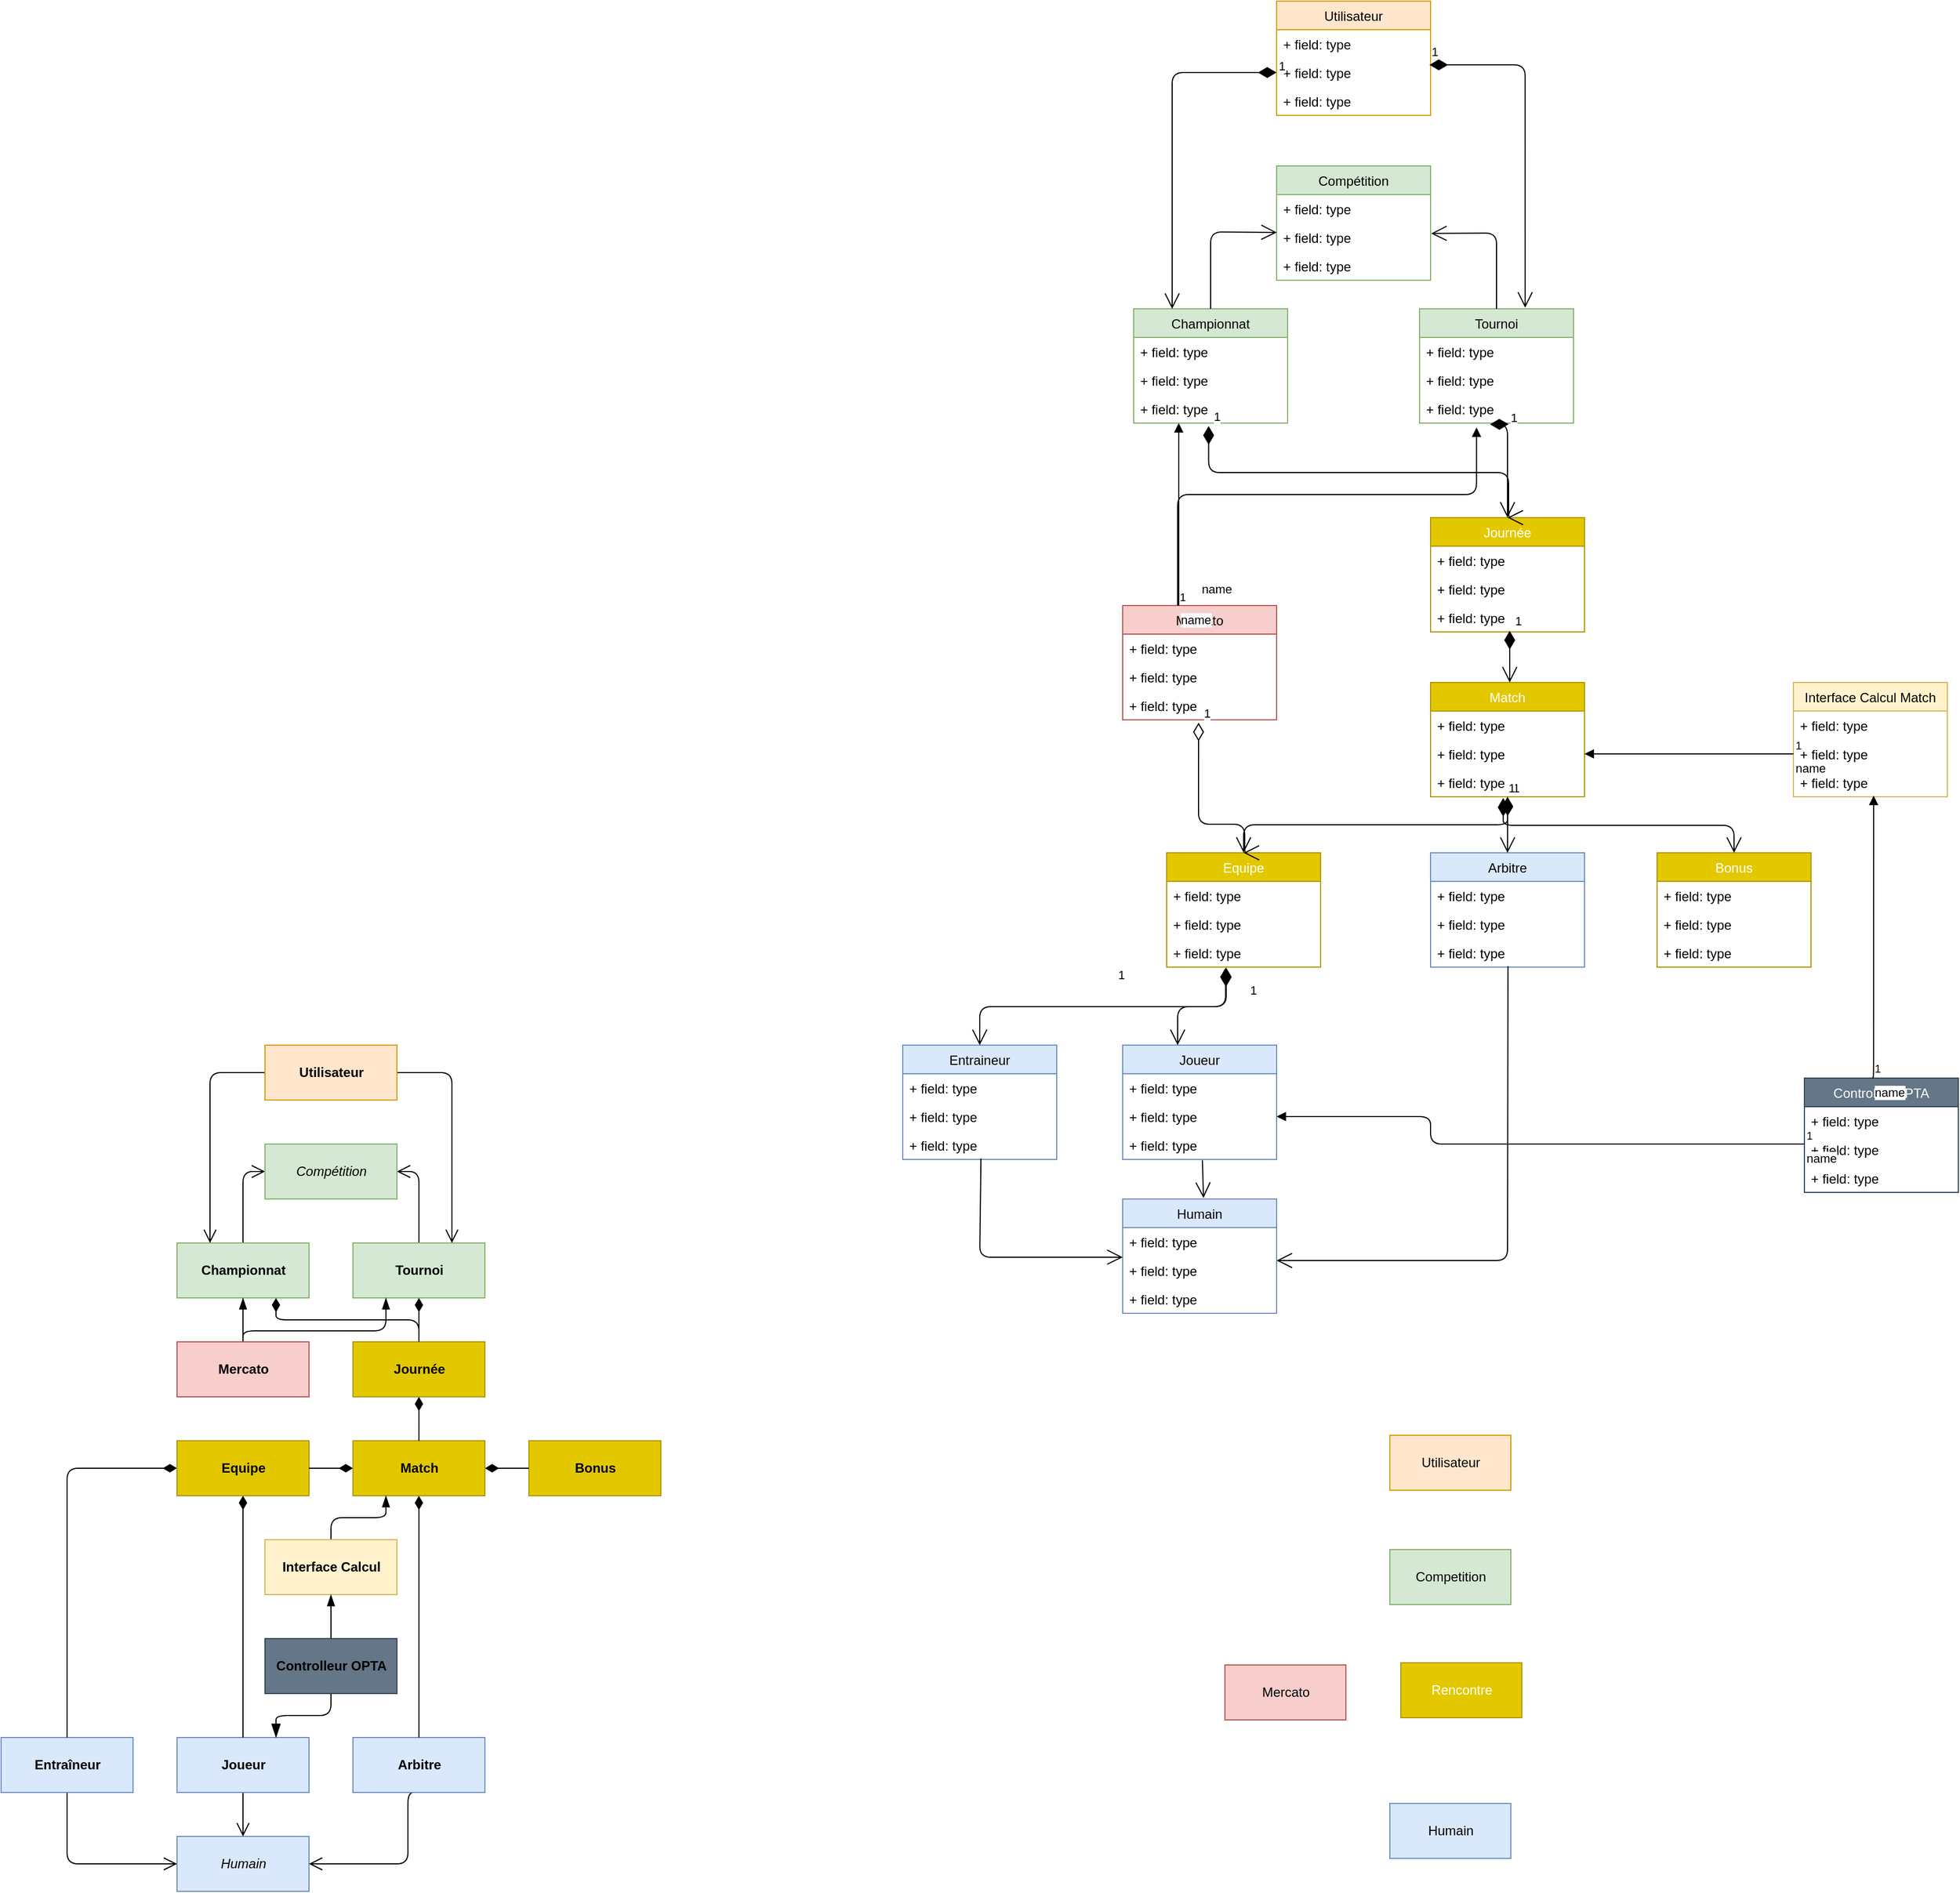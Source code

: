 <mxfile version="12.3.3" type="device" pages="1"><diagram id="WYY4eWGCWdEuPE01-Bez" name="Page-1"><mxGraphModel dx="2858" dy="2242" grid="1" gridSize="10" guides="1" tooltips="1" connect="1" arrows="1" fold="1" page="1" pageScale="1" pageWidth="827" pageHeight="1169" math="0" shadow="0"><root><mxCell id="0"/><mxCell id="1" parent="0"/><mxCell id="SRDe-6XBgS9lUJ6ucnm4-13" value="Joueur" style="swimlane;fontStyle=0;childLayout=stackLayout;horizontal=1;startSize=26;horizontalStack=0;resizeParent=1;resizeParentMax=0;resizeLast=0;collapsible=1;marginBottom=0;fillColor=#dae8fc;strokeColor=#6c8ebf;" parent="1" vertex="1"><mxGeometry x="320" y="220" width="140" height="104" as="geometry"/></mxCell><mxCell id="SRDe-6XBgS9lUJ6ucnm4-14" value="+ field: type" style="text;strokeColor=none;fillColor=none;align=left;verticalAlign=top;spacingLeft=4;spacingRight=4;overflow=hidden;rotatable=0;points=[[0,0.5],[1,0.5]];portConstraint=eastwest;" parent="SRDe-6XBgS9lUJ6ucnm4-13" vertex="1"><mxGeometry y="26" width="140" height="26" as="geometry"/></mxCell><mxCell id="SRDe-6XBgS9lUJ6ucnm4-15" value="+ field: type" style="text;strokeColor=none;fillColor=none;align=left;verticalAlign=top;spacingLeft=4;spacingRight=4;overflow=hidden;rotatable=0;points=[[0,0.5],[1,0.5]];portConstraint=eastwest;" parent="SRDe-6XBgS9lUJ6ucnm4-13" vertex="1"><mxGeometry y="52" width="140" height="26" as="geometry"/></mxCell><mxCell id="SRDe-6XBgS9lUJ6ucnm4-16" value="+ field: type" style="text;strokeColor=none;fillColor=none;align=left;verticalAlign=top;spacingLeft=4;spacingRight=4;overflow=hidden;rotatable=0;points=[[0,0.5],[1,0.5]];portConstraint=eastwest;" parent="SRDe-6XBgS9lUJ6ucnm4-13" vertex="1"><mxGeometry y="78" width="140" height="26" as="geometry"/></mxCell><mxCell id="SRDe-6XBgS9lUJ6ucnm4-17" value="Humain" style="swimlane;fontStyle=0;childLayout=stackLayout;horizontal=1;startSize=26;horizontalStack=0;resizeParent=1;resizeParentMax=0;resizeLast=0;collapsible=1;marginBottom=0;fillColor=#dae8fc;strokeColor=#6c8ebf;" parent="1" vertex="1"><mxGeometry x="320" y="360" width="140" height="104" as="geometry"/></mxCell><mxCell id="SRDe-6XBgS9lUJ6ucnm4-18" value="+ field: type" style="text;strokeColor=none;fillColor=none;align=left;verticalAlign=top;spacingLeft=4;spacingRight=4;overflow=hidden;rotatable=0;points=[[0,0.5],[1,0.5]];portConstraint=eastwest;" parent="SRDe-6XBgS9lUJ6ucnm4-17" vertex="1"><mxGeometry y="26" width="140" height="26" as="geometry"/></mxCell><mxCell id="SRDe-6XBgS9lUJ6ucnm4-19" value="+ field: type" style="text;strokeColor=none;fillColor=none;align=left;verticalAlign=top;spacingLeft=4;spacingRight=4;overflow=hidden;rotatable=0;points=[[0,0.5],[1,0.5]];portConstraint=eastwest;" parent="SRDe-6XBgS9lUJ6ucnm4-17" vertex="1"><mxGeometry y="52" width="140" height="26" as="geometry"/></mxCell><mxCell id="SRDe-6XBgS9lUJ6ucnm4-20" value="+ field: type" style="text;strokeColor=none;fillColor=none;align=left;verticalAlign=top;spacingLeft=4;spacingRight=4;overflow=hidden;rotatable=0;points=[[0,0.5],[1,0.5]];portConstraint=eastwest;" parent="SRDe-6XBgS9lUJ6ucnm4-17" vertex="1"><mxGeometry y="78" width="140" height="26" as="geometry"/></mxCell><mxCell id="SRDe-6XBgS9lUJ6ucnm4-25" value="Equipe" style="swimlane;fontStyle=0;childLayout=stackLayout;horizontal=1;startSize=26;fillColor=#e3c800;horizontalStack=0;resizeParent=1;resizeParentMax=0;resizeLast=0;collapsible=1;marginBottom=0;strokeColor=#B09500;fontColor=#ffffff;" parent="1" vertex="1"><mxGeometry x="360" y="45" width="140" height="104" as="geometry"/></mxCell><mxCell id="SRDe-6XBgS9lUJ6ucnm4-26" value="+ field: type" style="text;strokeColor=none;fillColor=none;align=left;verticalAlign=top;spacingLeft=4;spacingRight=4;overflow=hidden;rotatable=0;points=[[0,0.5],[1,0.5]];portConstraint=eastwest;" parent="SRDe-6XBgS9lUJ6ucnm4-25" vertex="1"><mxGeometry y="26" width="140" height="26" as="geometry"/></mxCell><mxCell id="SRDe-6XBgS9lUJ6ucnm4-27" value="+ field: type" style="text;strokeColor=none;fillColor=none;align=left;verticalAlign=top;spacingLeft=4;spacingRight=4;overflow=hidden;rotatable=0;points=[[0,0.5],[1,0.5]];portConstraint=eastwest;" parent="SRDe-6XBgS9lUJ6ucnm4-25" vertex="1"><mxGeometry y="52" width="140" height="26" as="geometry"/></mxCell><mxCell id="SRDe-6XBgS9lUJ6ucnm4-28" value="+ field: type" style="text;strokeColor=none;fillColor=none;align=left;verticalAlign=top;spacingLeft=4;spacingRight=4;overflow=hidden;rotatable=0;points=[[0,0.5],[1,0.5]];portConstraint=eastwest;" parent="SRDe-6XBgS9lUJ6ucnm4-25" vertex="1"><mxGeometry y="78" width="140" height="26" as="geometry"/></mxCell><mxCell id="SRDe-6XBgS9lUJ6ucnm4-30" value="Match" style="swimlane;fontStyle=0;childLayout=stackLayout;horizontal=1;startSize=26;fillColor=#e3c800;horizontalStack=0;resizeParent=1;resizeParentMax=0;resizeLast=0;collapsible=1;marginBottom=0;strokeColor=#B09500;fontColor=#ffffff;" parent="1" vertex="1"><mxGeometry x="600" y="-110" width="140" height="104" as="geometry"/></mxCell><mxCell id="SRDe-6XBgS9lUJ6ucnm4-31" value="+ field: type" style="text;strokeColor=none;fillColor=none;align=left;verticalAlign=top;spacingLeft=4;spacingRight=4;overflow=hidden;rotatable=0;points=[[0,0.5],[1,0.5]];portConstraint=eastwest;" parent="SRDe-6XBgS9lUJ6ucnm4-30" vertex="1"><mxGeometry y="26" width="140" height="26" as="geometry"/></mxCell><mxCell id="SRDe-6XBgS9lUJ6ucnm4-32" value="+ field: type" style="text;strokeColor=none;fillColor=none;align=left;verticalAlign=top;spacingLeft=4;spacingRight=4;overflow=hidden;rotatable=0;points=[[0,0.5],[1,0.5]];portConstraint=eastwest;" parent="SRDe-6XBgS9lUJ6ucnm4-30" vertex="1"><mxGeometry y="52" width="140" height="26" as="geometry"/></mxCell><mxCell id="SRDe-6XBgS9lUJ6ucnm4-33" value="+ field: type" style="text;strokeColor=none;fillColor=none;align=left;verticalAlign=top;spacingLeft=4;spacingRight=4;overflow=hidden;rotatable=0;points=[[0,0.5],[1,0.5]];portConstraint=eastwest;" parent="SRDe-6XBgS9lUJ6ucnm4-30" vertex="1"><mxGeometry y="78" width="140" height="26" as="geometry"/></mxCell><mxCell id="SRDe-6XBgS9lUJ6ucnm4-34" value="Arbitre" style="swimlane;fontStyle=0;childLayout=stackLayout;horizontal=1;startSize=26;fillColor=#dae8fc;horizontalStack=0;resizeParent=1;resizeParentMax=0;resizeLast=0;collapsible=1;marginBottom=0;strokeColor=#6c8ebf;" parent="1" vertex="1"><mxGeometry x="600" y="45" width="140" height="104" as="geometry"/></mxCell><mxCell id="SRDe-6XBgS9lUJ6ucnm4-35" value="+ field: type" style="text;strokeColor=none;fillColor=none;align=left;verticalAlign=top;spacingLeft=4;spacingRight=4;overflow=hidden;rotatable=0;points=[[0,0.5],[1,0.5]];portConstraint=eastwest;" parent="SRDe-6XBgS9lUJ6ucnm4-34" vertex="1"><mxGeometry y="26" width="140" height="26" as="geometry"/></mxCell><mxCell id="SRDe-6XBgS9lUJ6ucnm4-36" value="+ field: type" style="text;strokeColor=none;fillColor=none;align=left;verticalAlign=top;spacingLeft=4;spacingRight=4;overflow=hidden;rotatable=0;points=[[0,0.5],[1,0.5]];portConstraint=eastwest;" parent="SRDe-6XBgS9lUJ6ucnm4-34" vertex="1"><mxGeometry y="52" width="140" height="26" as="geometry"/></mxCell><mxCell id="SRDe-6XBgS9lUJ6ucnm4-37" value="+ field: type" style="text;strokeColor=none;fillColor=none;align=left;verticalAlign=top;spacingLeft=4;spacingRight=4;overflow=hidden;rotatable=0;points=[[0,0.5],[1,0.5]];portConstraint=eastwest;" parent="SRDe-6XBgS9lUJ6ucnm4-34" vertex="1"><mxGeometry y="78" width="140" height="26" as="geometry"/></mxCell><mxCell id="SRDe-6XBgS9lUJ6ucnm4-38" value="Entraineur" style="swimlane;fontStyle=0;childLayout=stackLayout;horizontal=1;startSize=26;horizontalStack=0;resizeParent=1;resizeParentMax=0;resizeLast=0;collapsible=1;marginBottom=0;fillColor=#dae8fc;strokeColor=#6c8ebf;" parent="1" vertex="1"><mxGeometry x="120" y="220" width="140" height="104" as="geometry"/></mxCell><mxCell id="SRDe-6XBgS9lUJ6ucnm4-39" value="+ field: type" style="text;strokeColor=none;fillColor=none;align=left;verticalAlign=top;spacingLeft=4;spacingRight=4;overflow=hidden;rotatable=0;points=[[0,0.5],[1,0.5]];portConstraint=eastwest;" parent="SRDe-6XBgS9lUJ6ucnm4-38" vertex="1"><mxGeometry y="26" width="140" height="26" as="geometry"/></mxCell><mxCell id="SRDe-6XBgS9lUJ6ucnm4-40" value="+ field: type" style="text;strokeColor=none;fillColor=none;align=left;verticalAlign=top;spacingLeft=4;spacingRight=4;overflow=hidden;rotatable=0;points=[[0,0.5],[1,0.5]];portConstraint=eastwest;" parent="SRDe-6XBgS9lUJ6ucnm4-38" vertex="1"><mxGeometry y="52" width="140" height="26" as="geometry"/></mxCell><mxCell id="SRDe-6XBgS9lUJ6ucnm4-41" value="+ field: type" style="text;strokeColor=none;fillColor=none;align=left;verticalAlign=top;spacingLeft=4;spacingRight=4;overflow=hidden;rotatable=0;points=[[0,0.5],[1,0.5]];portConstraint=eastwest;" parent="SRDe-6XBgS9lUJ6ucnm4-38" vertex="1"><mxGeometry y="78" width="140" height="26" as="geometry"/></mxCell><mxCell id="SRDe-6XBgS9lUJ6ucnm4-45" value="" style="endArrow=open;endFill=1;endSize=12;html=1;entryX=0.525;entryY=-0.009;entryDx=0;entryDy=0;entryPerimeter=0;exitX=0.518;exitY=1.029;exitDx=0;exitDy=0;exitPerimeter=0;" parent="1" source="SRDe-6XBgS9lUJ6ucnm4-16" target="SRDe-6XBgS9lUJ6ucnm4-17" edge="1"><mxGeometry width="160" relative="1" as="geometry"><mxPoint x="398" y="320" as="sourcePoint"/><mxPoint x="389.5" y="174" as="targetPoint"/></mxGeometry></mxCell><mxCell id="SRDe-6XBgS9lUJ6ucnm4-51" value="" style="endArrow=open;endFill=1;endSize=12;html=1;entryX=0;entryY=1.038;entryDx=0;entryDy=0;entryPerimeter=0;exitX=0.508;exitY=0.967;exitDx=0;exitDy=0;exitPerimeter=0;" parent="1" source="SRDe-6XBgS9lUJ6ucnm4-41" target="SRDe-6XBgS9lUJ6ucnm4-18" edge="1"><mxGeometry width="160" relative="1" as="geometry"><mxPoint x="190" y="330" as="sourcePoint"/><mxPoint x="399.5" y="184" as="targetPoint"/><Array as="points"><mxPoint x="190" y="413"/></Array></mxGeometry></mxCell><mxCell id="SRDe-6XBgS9lUJ6ucnm4-52" value="" style="endArrow=open;endFill=1;endSize=12;html=1;entryX=1;entryY=0.154;entryDx=0;entryDy=0;entryPerimeter=0;exitX=0.503;exitY=0.967;exitDx=0;exitDy=0;exitPerimeter=0;" parent="1" source="SRDe-6XBgS9lUJ6ucnm4-37" target="SRDe-6XBgS9lUJ6ucnm4-19" edge="1"><mxGeometry width="160" relative="1" as="geometry"><mxPoint x="670" y="325" as="sourcePoint"/><mxPoint x="800" y="94.988" as="targetPoint"/><Array as="points"><mxPoint x="670" y="416"/></Array></mxGeometry></mxCell><mxCell id="SRDe-6XBgS9lUJ6ucnm4-53" value="Journée" style="swimlane;fontStyle=0;childLayout=stackLayout;horizontal=1;startSize=26;fillColor=#e3c800;horizontalStack=0;resizeParent=1;resizeParentMax=0;resizeLast=0;collapsible=1;marginBottom=0;strokeColor=#B09500;fontColor=#ffffff;" parent="1" vertex="1"><mxGeometry x="600" y="-260" width="140" height="104" as="geometry"/></mxCell><mxCell id="SRDe-6XBgS9lUJ6ucnm4-54" value="+ field: type" style="text;strokeColor=none;fillColor=none;align=left;verticalAlign=top;spacingLeft=4;spacingRight=4;overflow=hidden;rotatable=0;points=[[0,0.5],[1,0.5]];portConstraint=eastwest;" parent="SRDe-6XBgS9lUJ6ucnm4-53" vertex="1"><mxGeometry y="26" width="140" height="26" as="geometry"/></mxCell><mxCell id="SRDe-6XBgS9lUJ6ucnm4-55" value="+ field: type" style="text;strokeColor=none;fillColor=none;align=left;verticalAlign=top;spacingLeft=4;spacingRight=4;overflow=hidden;rotatable=0;points=[[0,0.5],[1,0.5]];portConstraint=eastwest;" parent="SRDe-6XBgS9lUJ6ucnm4-53" vertex="1"><mxGeometry y="52" width="140" height="26" as="geometry"/></mxCell><mxCell id="SRDe-6XBgS9lUJ6ucnm4-56" value="+ field: type" style="text;strokeColor=none;fillColor=none;align=left;verticalAlign=top;spacingLeft=4;spacingRight=4;overflow=hidden;rotatable=0;points=[[0,0.5],[1,0.5]];portConstraint=eastwest;" parent="SRDe-6XBgS9lUJ6ucnm4-53" vertex="1"><mxGeometry y="78" width="140" height="26" as="geometry"/></mxCell><mxCell id="SRDe-6XBgS9lUJ6ucnm4-57" value="Compétition" style="swimlane;fontStyle=0;childLayout=stackLayout;horizontal=1;startSize=26;fillColor=#d5e8d4;horizontalStack=0;resizeParent=1;resizeParentMax=0;resizeLast=0;collapsible=1;marginBottom=0;strokeColor=#82b366;" parent="1" vertex="1"><mxGeometry x="460" y="-580" width="140" height="104" as="geometry"/></mxCell><mxCell id="SRDe-6XBgS9lUJ6ucnm4-58" value="+ field: type" style="text;strokeColor=none;fillColor=none;align=left;verticalAlign=top;spacingLeft=4;spacingRight=4;overflow=hidden;rotatable=0;points=[[0,0.5],[1,0.5]];portConstraint=eastwest;" parent="SRDe-6XBgS9lUJ6ucnm4-57" vertex="1"><mxGeometry y="26" width="140" height="26" as="geometry"/></mxCell><mxCell id="SRDe-6XBgS9lUJ6ucnm4-59" value="+ field: type" style="text;strokeColor=none;fillColor=none;align=left;verticalAlign=top;spacingLeft=4;spacingRight=4;overflow=hidden;rotatable=0;points=[[0,0.5],[1,0.5]];portConstraint=eastwest;" parent="SRDe-6XBgS9lUJ6ucnm4-57" vertex="1"><mxGeometry y="52" width="140" height="26" as="geometry"/></mxCell><mxCell id="SRDe-6XBgS9lUJ6ucnm4-60" value="+ field: type" style="text;strokeColor=none;fillColor=none;align=left;verticalAlign=top;spacingLeft=4;spacingRight=4;overflow=hidden;rotatable=0;points=[[0,0.5],[1,0.5]];portConstraint=eastwest;" parent="SRDe-6XBgS9lUJ6ucnm4-57" vertex="1"><mxGeometry y="78" width="140" height="26" as="geometry"/></mxCell><mxCell id="SRDe-6XBgS9lUJ6ucnm4-65" value="Championnat" style="swimlane;fontStyle=0;childLayout=stackLayout;horizontal=1;startSize=26;fillColor=#d5e8d4;horizontalStack=0;resizeParent=1;resizeParentMax=0;resizeLast=0;collapsible=1;marginBottom=0;strokeColor=#82b366;" parent="1" vertex="1"><mxGeometry x="330" y="-450" width="140" height="104" as="geometry"/></mxCell><mxCell id="SRDe-6XBgS9lUJ6ucnm4-66" value="+ field: type" style="text;strokeColor=none;fillColor=none;align=left;verticalAlign=top;spacingLeft=4;spacingRight=4;overflow=hidden;rotatable=0;points=[[0,0.5],[1,0.5]];portConstraint=eastwest;" parent="SRDe-6XBgS9lUJ6ucnm4-65" vertex="1"><mxGeometry y="26" width="140" height="26" as="geometry"/></mxCell><mxCell id="SRDe-6XBgS9lUJ6ucnm4-67" value="+ field: type" style="text;strokeColor=none;fillColor=none;align=left;verticalAlign=top;spacingLeft=4;spacingRight=4;overflow=hidden;rotatable=0;points=[[0,0.5],[1,0.5]];portConstraint=eastwest;" parent="SRDe-6XBgS9lUJ6ucnm4-65" vertex="1"><mxGeometry y="52" width="140" height="26" as="geometry"/></mxCell><mxCell id="SRDe-6XBgS9lUJ6ucnm4-68" value="+ field: type" style="text;strokeColor=none;fillColor=none;align=left;verticalAlign=top;spacingLeft=4;spacingRight=4;overflow=hidden;rotatable=0;points=[[0,0.5],[1,0.5]];portConstraint=eastwest;" parent="SRDe-6XBgS9lUJ6ucnm4-65" vertex="1"><mxGeometry y="78" width="140" height="26" as="geometry"/></mxCell><mxCell id="SRDe-6XBgS9lUJ6ucnm4-69" value="Tournoi" style="swimlane;fontStyle=0;childLayout=stackLayout;horizontal=1;startSize=26;fillColor=#d5e8d4;horizontalStack=0;resizeParent=1;resizeParentMax=0;resizeLast=0;collapsible=1;marginBottom=0;strokeColor=#82b366;" parent="1" vertex="1"><mxGeometry x="590" y="-450" width="140" height="104" as="geometry"/></mxCell><mxCell id="SRDe-6XBgS9lUJ6ucnm4-70" value="+ field: type" style="text;strokeColor=none;fillColor=none;align=left;verticalAlign=top;spacingLeft=4;spacingRight=4;overflow=hidden;rotatable=0;points=[[0,0.5],[1,0.5]];portConstraint=eastwest;" parent="SRDe-6XBgS9lUJ6ucnm4-69" vertex="1"><mxGeometry y="26" width="140" height="26" as="geometry"/></mxCell><mxCell id="SRDe-6XBgS9lUJ6ucnm4-71" value="+ field: type" style="text;strokeColor=none;fillColor=none;align=left;verticalAlign=top;spacingLeft=4;spacingRight=4;overflow=hidden;rotatable=0;points=[[0,0.5],[1,0.5]];portConstraint=eastwest;" parent="SRDe-6XBgS9lUJ6ucnm4-69" vertex="1"><mxGeometry y="52" width="140" height="26" as="geometry"/></mxCell><mxCell id="SRDe-6XBgS9lUJ6ucnm4-72" value="+ field: type" style="text;strokeColor=none;fillColor=none;align=left;verticalAlign=top;spacingLeft=4;spacingRight=4;overflow=hidden;rotatable=0;points=[[0,0.5],[1,0.5]];portConstraint=eastwest;" parent="SRDe-6XBgS9lUJ6ucnm4-69" vertex="1"><mxGeometry y="78" width="140" height="26" as="geometry"/></mxCell><mxCell id="SRDe-6XBgS9lUJ6ucnm4-83" value="1" style="endArrow=open;html=1;endSize=12;startArrow=diamondThin;startSize=14;startFill=1;edgeStyle=orthogonalEdgeStyle;align=left;verticalAlign=bottom;entryX=0.5;entryY=0;entryDx=0;entryDy=0;exitX=0.387;exitY=1.022;exitDx=0;exitDy=0;exitPerimeter=0;" parent="1" source="SRDe-6XBgS9lUJ6ucnm4-28" target="SRDe-6XBgS9lUJ6ucnm4-38" edge="1"><mxGeometry x="-0.08" y="-20" relative="1" as="geometry"><mxPoint x="480" y="-80" as="sourcePoint"/><mxPoint x="550" as="targetPoint"/><Array as="points"><mxPoint x="414" y="185"/><mxPoint x="190" y="185"/></Array><mxPoint as="offset"/></mxGeometry></mxCell><mxCell id="SRDe-6XBgS9lUJ6ucnm4-84" value="1" style="endArrow=open;html=1;endSize=12;startArrow=diamondThin;startSize=14;startFill=1;edgeStyle=orthogonalEdgeStyle;align=left;verticalAlign=bottom;exitX=0.5;exitY=1;exitDx=0;exitDy=0;entryX=0.5;entryY=0;entryDx=0;entryDy=0;" parent="1" source="SRDe-6XBgS9lUJ6ucnm4-30" target="SRDe-6XBgS9lUJ6ucnm4-25" edge="1"><mxGeometry x="-1" y="3" relative="1" as="geometry"><mxPoint x="510" y="25" as="sourcePoint"/><mxPoint x="510" y="75" as="targetPoint"/><Array as="points"/></mxGeometry></mxCell><mxCell id="SRDe-6XBgS9lUJ6ucnm4-86" value="1" style="endArrow=open;html=1;endSize=12;startArrow=diamondThin;startSize=14;startFill=1;edgeStyle=orthogonalEdgeStyle;align=left;verticalAlign=bottom;exitX=0.383;exitY=1.022;exitDx=0;exitDy=0;exitPerimeter=0;" parent="1" source="SRDe-6XBgS9lUJ6ucnm4-28" edge="1"><mxGeometry x="-0.488" y="20" relative="1" as="geometry"><mxPoint x="424.143" y="159.571" as="sourcePoint"/><mxPoint x="370" y="220" as="targetPoint"/><Array as="points"><mxPoint x="414" y="185"/><mxPoint x="370" y="185"/><mxPoint x="370" y="220"/></Array><mxPoint as="offset"/></mxGeometry></mxCell><mxCell id="SRDe-6XBgS9lUJ6ucnm4-87" value="1" style="endArrow=open;html=1;endSize=12;startArrow=diamondThin;startSize=14;startFill=1;edgeStyle=orthogonalEdgeStyle;align=left;verticalAlign=bottom;exitX=0.501;exitY=1.022;exitDx=0;exitDy=0;entryX=0.5;entryY=0;entryDx=0;entryDy=0;exitPerimeter=0;" parent="1" source="SRDe-6XBgS9lUJ6ucnm4-33" target="SRDe-6XBgS9lUJ6ucnm4-34" edge="1"><mxGeometry x="-1" y="3" relative="1" as="geometry"><mxPoint x="520.143" y="-1" as="sourcePoint"/><mxPoint x="671" y="42" as="targetPoint"/><Array as="points"/></mxGeometry></mxCell><mxCell id="SRDe-6XBgS9lUJ6ucnm4-91" value="1" style="endArrow=open;html=1;endSize=12;startArrow=diamondThin;startSize=14;startFill=1;edgeStyle=orthogonalEdgeStyle;align=left;verticalAlign=bottom;exitX=0.514;exitY=0.962;exitDx=0;exitDy=0;exitPerimeter=0;" parent="1" source="SRDe-6XBgS9lUJ6ucnm4-56" edge="1"><mxGeometry x="-1" y="3" relative="1" as="geometry"><mxPoint x="680" y="5" as="sourcePoint"/><mxPoint x="672" y="-110" as="targetPoint"/><Array as="points"><mxPoint x="672" y="-140"/><mxPoint x="672" y="-140"/></Array></mxGeometry></mxCell><mxCell id="SRDe-6XBgS9lUJ6ucnm4-103" value="" style="endArrow=open;endFill=1;endSize=12;html=1;entryX=0.001;entryY=0.326;entryDx=0;entryDy=0;entryPerimeter=0;exitX=0.5;exitY=0;exitDx=0;exitDy=0;" parent="1" source="SRDe-6XBgS9lUJ6ucnm4-65" target="SRDe-6XBgS9lUJ6ucnm4-59" edge="1"><mxGeometry width="160" relative="1" as="geometry"><mxPoint x="180" y="-470" as="sourcePoint"/><mxPoint x="340" y="-470" as="targetPoint"/><Array as="points"><mxPoint x="400" y="-520"/></Array></mxGeometry></mxCell><mxCell id="SRDe-6XBgS9lUJ6ucnm4-104" value="" style="endArrow=open;endFill=1;endSize=12;html=1;entryX=1.004;entryY=0.363;entryDx=0;entryDy=0;entryPerimeter=0;exitX=0.5;exitY=0;exitDx=0;exitDy=0;" parent="1" source="SRDe-6XBgS9lUJ6ucnm4-69" target="SRDe-6XBgS9lUJ6ucnm4-59" edge="1"><mxGeometry width="160" relative="1" as="geometry"><mxPoint x="330" y="-470" as="sourcePoint"/><mxPoint x="488.46" y="-553.01" as="targetPoint"/><Array as="points"><mxPoint x="660" y="-519"/></Array></mxGeometry></mxCell><mxCell id="SRDe-6XBgS9lUJ6ucnm4-105" value="1" style="endArrow=open;html=1;endSize=12;startArrow=diamondThin;startSize=14;startFill=1;edgeStyle=orthogonalEdgeStyle;align=left;verticalAlign=bottom;exitX=0.579;exitY=1.038;exitDx=0;exitDy=0;exitPerimeter=0;entryX=0.5;entryY=0;entryDx=0;entryDy=0;" parent="1" source="SRDe-6XBgS9lUJ6ucnm4-72" target="SRDe-6XBgS9lUJ6ucnm4-53" edge="1"><mxGeometry x="-1" y="3" relative="1" as="geometry"><mxPoint x="505.167" y="-307.667" as="sourcePoint"/><mxPoint x="555.167" y="-260.167" as="targetPoint"/><Array as="points"><mxPoint x="670" y="-345"/></Array></mxGeometry></mxCell><mxCell id="SRDe-6XBgS9lUJ6ucnm4-107" value="1" style="endArrow=open;html=1;endSize=12;startArrow=diamondThin;startSize=14;startFill=1;edgeStyle=orthogonalEdgeStyle;align=left;verticalAlign=bottom;exitX=0.487;exitY=1.1;exitDx=0;exitDy=0;exitPerimeter=0;entryX=0.5;entryY=0;entryDx=0;entryDy=0;" parent="1" source="SRDe-6XBgS9lUJ6ucnm4-68" target="SRDe-6XBgS9lUJ6ucnm4-53" edge="1"><mxGeometry x="-1" y="3" relative="1" as="geometry"><mxPoint x="548.2" y="-313.8" as="sourcePoint"/><mxPoint x="400" y="-270" as="targetPoint"/><Array as="points"><mxPoint x="399" y="-301"/><mxPoint x="671" y="-301"/></Array></mxGeometry></mxCell><mxCell id="SRDe-6XBgS9lUJ6ucnm4-112" value="Utilisateur" style="swimlane;fontStyle=0;childLayout=stackLayout;horizontal=1;startSize=26;fillColor=#ffe6cc;horizontalStack=0;resizeParent=1;resizeParentMax=0;resizeLast=0;collapsible=1;marginBottom=0;strokeColor=#d79b00;" parent="1" vertex="1"><mxGeometry x="460" y="-730" width="140" height="104" as="geometry"/></mxCell><mxCell id="SRDe-6XBgS9lUJ6ucnm4-113" value="+ field: type" style="text;strokeColor=none;fillColor=none;align=left;verticalAlign=top;spacingLeft=4;spacingRight=4;overflow=hidden;rotatable=0;points=[[0,0.5],[1,0.5]];portConstraint=eastwest;" parent="SRDe-6XBgS9lUJ6ucnm4-112" vertex="1"><mxGeometry y="26" width="140" height="26" as="geometry"/></mxCell><mxCell id="SRDe-6XBgS9lUJ6ucnm4-114" value="+ field: type" style="text;strokeColor=none;fillColor=none;align=left;verticalAlign=top;spacingLeft=4;spacingRight=4;overflow=hidden;rotatable=0;points=[[0,0.5],[1,0.5]];portConstraint=eastwest;" parent="SRDe-6XBgS9lUJ6ucnm4-112" vertex="1"><mxGeometry y="52" width="140" height="26" as="geometry"/></mxCell><mxCell id="SRDe-6XBgS9lUJ6ucnm4-115" value="+ field: type" style="text;strokeColor=none;fillColor=none;align=left;verticalAlign=top;spacingLeft=4;spacingRight=4;overflow=hidden;rotatable=0;points=[[0,0.5],[1,0.5]];portConstraint=eastwest;" parent="SRDe-6XBgS9lUJ6ucnm4-112" vertex="1"><mxGeometry y="78" width="140" height="26" as="geometry"/></mxCell><mxCell id="SRDe-6XBgS9lUJ6ucnm4-116" value="1" style="endArrow=open;html=1;endSize=12;startArrow=diamondThin;startSize=14;startFill=1;edgeStyle=orthogonalEdgeStyle;align=left;verticalAlign=bottom;entryX=0.686;entryY=-0.01;entryDx=0;entryDy=0;entryPerimeter=0;exitX=0.993;exitY=0.231;exitDx=0;exitDy=0;exitPerimeter=0;" parent="1" source="SRDe-6XBgS9lUJ6ucnm4-114" target="SRDe-6XBgS9lUJ6ucnm4-69" edge="1"><mxGeometry x="-1" y="3" relative="1" as="geometry"><mxPoint x="700" y="-680" as="sourcePoint"/><mxPoint x="660" y="-563" as="targetPoint"/><Array as="points"><mxPoint x="686" y="-672"/></Array></mxGeometry></mxCell><mxCell id="SRDe-6XBgS9lUJ6ucnm4-117" value="1" style="endArrow=open;html=1;endSize=12;startArrow=diamondThin;startSize=14;startFill=1;edgeStyle=orthogonalEdgeStyle;align=left;verticalAlign=bottom;exitX=0;exitY=0.5;exitDx=0;exitDy=0;entryX=0.25;entryY=0;entryDx=0;entryDy=0;" parent="1" source="SRDe-6XBgS9lUJ6ucnm4-114" target="SRDe-6XBgS9lUJ6ucnm4-65" edge="1"><mxGeometry x="-1" y="3" relative="1" as="geometry"><mxPoint x="613" y="-647" as="sourcePoint"/><mxPoint x="350" y="-490" as="targetPoint"/><Array as="points"><mxPoint x="365" y="-665"/></Array></mxGeometry></mxCell><mxCell id="SRDe-6XBgS9lUJ6ucnm4-123" value="Bonus" style="swimlane;fontStyle=0;childLayout=stackLayout;horizontal=1;startSize=26;fillColor=#e3c800;horizontalStack=0;resizeParent=1;resizeParentMax=0;resizeLast=0;collapsible=1;marginBottom=0;strokeColor=#B09500;fontColor=#ffffff;" parent="1" vertex="1"><mxGeometry x="806" y="45" width="140" height="104" as="geometry"/></mxCell><mxCell id="SRDe-6XBgS9lUJ6ucnm4-124" value="+ field: type" style="text;strokeColor=none;fillColor=none;align=left;verticalAlign=top;spacingLeft=4;spacingRight=4;overflow=hidden;rotatable=0;points=[[0,0.5],[1,0.5]];portConstraint=eastwest;" parent="SRDe-6XBgS9lUJ6ucnm4-123" vertex="1"><mxGeometry y="26" width="140" height="26" as="geometry"/></mxCell><mxCell id="SRDe-6XBgS9lUJ6ucnm4-125" value="+ field: type" style="text;strokeColor=none;fillColor=none;align=left;verticalAlign=top;spacingLeft=4;spacingRight=4;overflow=hidden;rotatable=0;points=[[0,0.5],[1,0.5]];portConstraint=eastwest;" parent="SRDe-6XBgS9lUJ6ucnm4-123" vertex="1"><mxGeometry y="52" width="140" height="26" as="geometry"/></mxCell><mxCell id="SRDe-6XBgS9lUJ6ucnm4-126" value="+ field: type" style="text;strokeColor=none;fillColor=none;align=left;verticalAlign=top;spacingLeft=4;spacingRight=4;overflow=hidden;rotatable=0;points=[[0,0.5],[1,0.5]];portConstraint=eastwest;" parent="SRDe-6XBgS9lUJ6ucnm4-123" vertex="1"><mxGeometry y="78" width="140" height="26" as="geometry"/></mxCell><mxCell id="SRDe-6XBgS9lUJ6ucnm4-127" value="1" style="endArrow=open;html=1;endSize=12;startArrow=diamondThin;startSize=14;startFill=1;edgeStyle=orthogonalEdgeStyle;align=left;verticalAlign=bottom;exitX=0.472;exitY=1.044;exitDx=0;exitDy=0;entryX=0.5;entryY=0;entryDx=0;entryDy=0;exitPerimeter=0;" parent="1" source="SRDe-6XBgS9lUJ6ucnm4-33" target="SRDe-6XBgS9lUJ6ucnm4-123" edge="1"><mxGeometry x="-1" y="3" relative="1" as="geometry"><mxPoint x="520.429" y="0.143" as="sourcePoint"/><mxPoint x="680.429" y="54.429" as="targetPoint"/><Array as="points"><mxPoint x="666" y="20"/><mxPoint x="876" y="20"/></Array></mxGeometry></mxCell><mxCell id="SRDe-6XBgS9lUJ6ucnm4-128" value="Mercato" style="swimlane;fontStyle=0;childLayout=stackLayout;horizontal=1;startSize=26;fillColor=#f8cecc;horizontalStack=0;resizeParent=1;resizeParentMax=0;resizeLast=0;collapsible=1;marginBottom=0;strokeColor=#b85450;" parent="1" vertex="1"><mxGeometry x="320" y="-180" width="140" height="104" as="geometry"/></mxCell><mxCell id="SRDe-6XBgS9lUJ6ucnm4-129" value="+ field: type" style="text;strokeColor=none;fillColor=none;align=left;verticalAlign=top;spacingLeft=4;spacingRight=4;overflow=hidden;rotatable=0;points=[[0,0.5],[1,0.5]];portConstraint=eastwest;" parent="SRDe-6XBgS9lUJ6ucnm4-128" vertex="1"><mxGeometry y="26" width="140" height="26" as="geometry"/></mxCell><mxCell id="SRDe-6XBgS9lUJ6ucnm4-130" value="+ field: type" style="text;strokeColor=none;fillColor=none;align=left;verticalAlign=top;spacingLeft=4;spacingRight=4;overflow=hidden;rotatable=0;points=[[0,0.5],[1,0.5]];portConstraint=eastwest;" parent="SRDe-6XBgS9lUJ6ucnm4-128" vertex="1"><mxGeometry y="52" width="140" height="26" as="geometry"/></mxCell><mxCell id="SRDe-6XBgS9lUJ6ucnm4-131" value="+ field: type" style="text;strokeColor=none;fillColor=none;align=left;verticalAlign=top;spacingLeft=4;spacingRight=4;overflow=hidden;rotatable=0;points=[[0,0.5],[1,0.5]];portConstraint=eastwest;" parent="SRDe-6XBgS9lUJ6ucnm4-128" vertex="1"><mxGeometry y="78" width="140" height="26" as="geometry"/></mxCell><mxCell id="SRDe-6XBgS9lUJ6ucnm4-134" value="1" style="endArrow=open;html=1;endSize=12;startArrow=diamondThin;startSize=14;startFill=0;edgeStyle=orthogonalEdgeStyle;align=left;verticalAlign=bottom;exitX=0.493;exitY=1.099;exitDx=0;exitDy=0;exitPerimeter=0;entryX=0.5;entryY=0;entryDx=0;entryDy=0;" parent="1" source="SRDe-6XBgS9lUJ6ucnm4-131" target="SRDe-6XBgS9lUJ6ucnm4-25" edge="1"><mxGeometry x="-1" y="3" relative="1" as="geometry"><mxPoint x="50" y="540" as="sourcePoint"/><mxPoint x="210" y="540" as="targetPoint"/><Array as="points"><mxPoint x="389" y="19"/><mxPoint x="431" y="19"/></Array></mxGeometry></mxCell><mxCell id="SRDe-6XBgS9lUJ6ucnm4-137" value="name" style="endArrow=block;endFill=1;html=1;edgeStyle=orthogonalEdgeStyle;align=left;verticalAlign=top;" parent="1" target="SRDe-6XBgS9lUJ6ucnm4-68" edge="1"><mxGeometry x="-1" relative="1" as="geometry"><mxPoint x="371" y="-180" as="sourcePoint"/><mxPoint x="331" y="-320" as="targetPoint"/><Array as="points"><mxPoint x="371" y="-180"/></Array></mxGeometry></mxCell><mxCell id="SRDe-6XBgS9lUJ6ucnm4-138" value="1" style="resizable=0;html=1;align=left;verticalAlign=bottom;labelBackgroundColor=#ffffff;fontSize=10;" parent="SRDe-6XBgS9lUJ6ucnm4-137" connectable="0" vertex="1"><mxGeometry x="-1" relative="1" as="geometry"/></mxCell><mxCell id="SRDe-6XBgS9lUJ6ucnm4-139" value="name" style="endArrow=block;endFill=1;html=1;edgeStyle=orthogonalEdgeStyle;align=left;verticalAlign=top;entryX=0.37;entryY=1.154;entryDx=0;entryDy=0;entryPerimeter=0;" parent="1" target="SRDe-6XBgS9lUJ6ucnm4-72" edge="1"><mxGeometry x="-0.917" y="-10" relative="1" as="geometry"><mxPoint x="370" y="-180" as="sourcePoint"/><mxPoint x="269" y="-343" as="targetPoint"/><Array as="points"><mxPoint x="370" y="-180"/><mxPoint x="370" y="-281"/><mxPoint x="642" y="-281"/></Array><mxPoint x="10" y="-10" as="offset"/></mxGeometry></mxCell><mxCell id="SRDe-6XBgS9lUJ6ucnm4-140" value="1" style="resizable=0;html=1;align=left;verticalAlign=bottom;labelBackgroundColor=#ffffff;fontSize=10;" parent="SRDe-6XBgS9lUJ6ucnm4-139" connectable="0" vertex="1"><mxGeometry x="-1" relative="1" as="geometry"/></mxCell><mxCell id="SRDe-6XBgS9lUJ6ucnm4-141" value="Interface Calcul Match" style="swimlane;fontStyle=0;childLayout=stackLayout;horizontal=1;startSize=26;fillColor=#fff2cc;horizontalStack=0;resizeParent=1;resizeParentMax=0;resizeLast=0;collapsible=1;marginBottom=0;strokeColor=#d6b656;" parent="1" vertex="1"><mxGeometry x="930" y="-110" width="140" height="104" as="geometry"/></mxCell><mxCell id="SRDe-6XBgS9lUJ6ucnm4-142" value="+ field: type" style="text;strokeColor=none;fillColor=none;align=left;verticalAlign=top;spacingLeft=4;spacingRight=4;overflow=hidden;rotatable=0;points=[[0,0.5],[1,0.5]];portConstraint=eastwest;" parent="SRDe-6XBgS9lUJ6ucnm4-141" vertex="1"><mxGeometry y="26" width="140" height="26" as="geometry"/></mxCell><mxCell id="SRDe-6XBgS9lUJ6ucnm4-143" value="+ field: type" style="text;strokeColor=none;fillColor=none;align=left;verticalAlign=top;spacingLeft=4;spacingRight=4;overflow=hidden;rotatable=0;points=[[0,0.5],[1,0.5]];portConstraint=eastwest;" parent="SRDe-6XBgS9lUJ6ucnm4-141" vertex="1"><mxGeometry y="52" width="140" height="26" as="geometry"/></mxCell><mxCell id="SRDe-6XBgS9lUJ6ucnm4-144" value="+ field: type" style="text;strokeColor=none;fillColor=none;align=left;verticalAlign=top;spacingLeft=4;spacingRight=4;overflow=hidden;rotatable=0;points=[[0,0.5],[1,0.5]];portConstraint=eastwest;" parent="SRDe-6XBgS9lUJ6ucnm4-141" vertex="1"><mxGeometry y="78" width="140" height="26" as="geometry"/></mxCell><mxCell id="SRDe-6XBgS9lUJ6ucnm4-149" value="name" style="endArrow=block;endFill=1;html=1;edgeStyle=orthogonalEdgeStyle;align=left;verticalAlign=top;entryX=1;entryY=0.5;entryDx=0;entryDy=0;exitX=0;exitY=0.5;exitDx=0;exitDy=0;" parent="1" source="SRDe-6XBgS9lUJ6ucnm4-143" target="SRDe-6XBgS9lUJ6ucnm4-32" edge="1"><mxGeometry x="-1" relative="1" as="geometry"><mxPoint x="380.529" y="-169.882" as="sourcePoint"/><mxPoint x="380.529" y="-336" as="targetPoint"/><Array as="points"><mxPoint x="780" y="-45"/><mxPoint x="780" y="-45"/></Array></mxGeometry></mxCell><mxCell id="SRDe-6XBgS9lUJ6ucnm4-150" value="1" style="resizable=0;html=1;align=left;verticalAlign=bottom;labelBackgroundColor=#ffffff;fontSize=10;" parent="SRDe-6XBgS9lUJ6ucnm4-149" connectable="0" vertex="1"><mxGeometry x="-1" relative="1" as="geometry"/></mxCell><mxCell id="SRDe-6XBgS9lUJ6ucnm4-151" value="Controller OPTA" style="swimlane;fontStyle=0;childLayout=stackLayout;horizontal=1;startSize=26;fillColor=#647687;horizontalStack=0;resizeParent=1;resizeParentMax=0;resizeLast=0;collapsible=1;marginBottom=0;strokeColor=#314354;fontColor=#ffffff;" parent="1" vertex="1"><mxGeometry x="940" y="250" width="140" height="104" as="geometry"/></mxCell><mxCell id="SRDe-6XBgS9lUJ6ucnm4-152" value="+ field: type" style="text;strokeColor=none;fillColor=none;align=left;verticalAlign=top;spacingLeft=4;spacingRight=4;overflow=hidden;rotatable=0;points=[[0,0.5],[1,0.5]];portConstraint=eastwest;" parent="SRDe-6XBgS9lUJ6ucnm4-151" vertex="1"><mxGeometry y="26" width="140" height="26" as="geometry"/></mxCell><mxCell id="SRDe-6XBgS9lUJ6ucnm4-153" value="+ field: type" style="text;strokeColor=none;fillColor=none;align=left;verticalAlign=top;spacingLeft=4;spacingRight=4;overflow=hidden;rotatable=0;points=[[0,0.5],[1,0.5]];portConstraint=eastwest;" parent="SRDe-6XBgS9lUJ6ucnm4-151" vertex="1"><mxGeometry y="52" width="140" height="26" as="geometry"/></mxCell><mxCell id="SRDe-6XBgS9lUJ6ucnm4-154" value="+ field: type" style="text;strokeColor=none;fillColor=none;align=left;verticalAlign=top;spacingLeft=4;spacingRight=4;overflow=hidden;rotatable=0;points=[[0,0.5],[1,0.5]];portConstraint=eastwest;" parent="SRDe-6XBgS9lUJ6ucnm4-151" vertex="1"><mxGeometry y="78" width="140" height="26" as="geometry"/></mxCell><mxCell id="SRDe-6XBgS9lUJ6ucnm4-155" value="name" style="endArrow=block;endFill=1;html=1;edgeStyle=orthogonalEdgeStyle;align=left;verticalAlign=top;entryX=1;entryY=0.5;entryDx=0;entryDy=0;exitX=0.001;exitY=0.308;exitDx=0;exitDy=0;exitPerimeter=0;" parent="1" source="SRDe-6XBgS9lUJ6ucnm4-153" target="SRDe-6XBgS9lUJ6ucnm4-15" edge="1"><mxGeometry x="-1" relative="1" as="geometry"><mxPoint x="720.714" y="328.857" as="sourcePoint"/><mxPoint x="910" y="315" as="targetPoint"/><Array as="points"><mxPoint x="600" y="310"/><mxPoint x="600" y="285"/></Array></mxGeometry></mxCell><mxCell id="SRDe-6XBgS9lUJ6ucnm4-156" value="1" style="resizable=0;html=1;align=left;verticalAlign=bottom;labelBackgroundColor=#ffffff;fontSize=10;" parent="SRDe-6XBgS9lUJ6ucnm4-155" connectable="0" vertex="1"><mxGeometry x="-1" relative="1" as="geometry"/></mxCell><mxCell id="SRDe-6XBgS9lUJ6ucnm4-162" value="name" style="endArrow=block;endFill=1;html=1;edgeStyle=orthogonalEdgeStyle;align=left;verticalAlign=top;entryX=0.521;entryY=0.962;entryDx=0;entryDy=0;entryPerimeter=0;exitX=0.441;exitY=-0.002;exitDx=0;exitDy=0;exitPerimeter=0;" parent="1" source="SRDe-6XBgS9lUJ6ucnm4-151" target="SRDe-6XBgS9lUJ6ucnm4-144" edge="1"><mxGeometry x="-1" relative="1" as="geometry"><mxPoint x="1010" y="250" as="sourcePoint"/><mxPoint x="750" y="-35" as="targetPoint"/><Array as="points"><mxPoint x="1003" y="250"/></Array></mxGeometry></mxCell><mxCell id="SRDe-6XBgS9lUJ6ucnm4-163" value="1" style="resizable=0;html=1;align=left;verticalAlign=bottom;labelBackgroundColor=#ffffff;fontSize=10;" parent="SRDe-6XBgS9lUJ6ucnm4-162" connectable="0" vertex="1"><mxGeometry x="-1" relative="1" as="geometry"/></mxCell><mxCell id="SRDe-6XBgS9lUJ6ucnm4-172" value="Utilisateur" style="html=1;rounded=0;strokeColor=#d79b00;fillColor=#ffe6cc;" parent="1" vertex="1"><mxGeometry x="563" y="575" width="110" height="50" as="geometry"/></mxCell><mxCell id="SRDe-6XBgS9lUJ6ucnm4-173" value="Competition" style="html=1;rounded=0;strokeColor=#82b366;fillColor=#d5e8d4;" parent="1" vertex="1"><mxGeometry x="563" y="679" width="110" height="50" as="geometry"/></mxCell><mxCell id="SRDe-6XBgS9lUJ6ucnm4-174" value="Humain" style="html=1;rounded=0;strokeColor=#6c8ebf;fillColor=#dae8fc;" parent="1" vertex="1"><mxGeometry x="563" y="910" width="110" height="50" as="geometry"/></mxCell><mxCell id="SRDe-6XBgS9lUJ6ucnm4-175" value="Mercato" style="html=1;rounded=0;strokeColor=#b85450;fillColor=#f8cecc;" parent="1" vertex="1"><mxGeometry x="413" y="784" width="110" height="50" as="geometry"/></mxCell><mxCell id="SRDe-6XBgS9lUJ6ucnm4-182" value="Rencontre" style="html=1;rounded=0;strokeColor=#B09500;fillColor=#e3c800;fontColor=#ffffff;" parent="1" vertex="1"><mxGeometry x="573" y="782" width="110" height="50" as="geometry"/></mxCell><mxCell id="0Vo7JMCaFD7nzmE4yCEI-13" value="Humain" style="html=1;rounded=0;strokeColor=#6c8ebf;fillColor=#dae8fc;fontStyle=2" vertex="1" parent="1"><mxGeometry x="-540" y="940" width="120" height="50" as="geometry"/></mxCell><mxCell id="0Vo7JMCaFD7nzmE4yCEI-17" style="edgeStyle=orthogonalEdgeStyle;rounded=1;orthogonalLoop=1;jettySize=auto;html=1;entryX=0.5;entryY=0;entryDx=0;entryDy=0;startArrow=none;startFill=0;startSize=10;endArrow=open;endFill=0;endSize=10;strokeWidth=1;fontStyle=1" edge="1" parent="1" source="0Vo7JMCaFD7nzmE4yCEI-14" target="0Vo7JMCaFD7nzmE4yCEI-13"><mxGeometry relative="1" as="geometry"/></mxCell><mxCell id="0Vo7JMCaFD7nzmE4yCEI-14" value="Joueur" style="html=1;rounded=0;strokeColor=#6c8ebf;fillColor=#dae8fc;fontStyle=1" vertex="1" parent="1"><mxGeometry x="-540" y="850" width="120" height="50" as="geometry"/></mxCell><mxCell id="0Vo7JMCaFD7nzmE4yCEI-18" style="edgeStyle=orthogonalEdgeStyle;rounded=1;orthogonalLoop=1;jettySize=auto;html=1;entryX=0;entryY=0.5;entryDx=0;entryDy=0;startArrow=none;startFill=0;startSize=10;endArrow=open;endFill=0;endSize=10;strokeWidth=1;exitX=0.5;exitY=1;exitDx=0;exitDy=0;fontStyle=1" edge="1" parent="1" source="0Vo7JMCaFD7nzmE4yCEI-15" target="0Vo7JMCaFD7nzmE4yCEI-13"><mxGeometry relative="1" as="geometry"/></mxCell><mxCell id="0Vo7JMCaFD7nzmE4yCEI-15" value="Entraîneur" style="html=1;rounded=0;strokeColor=#6c8ebf;fillColor=#dae8fc;fontStyle=1" vertex="1" parent="1"><mxGeometry x="-700" y="850" width="120" height="50" as="geometry"/></mxCell><mxCell id="0Vo7JMCaFD7nzmE4yCEI-19" style="edgeStyle=orthogonalEdgeStyle;rounded=1;orthogonalLoop=1;jettySize=auto;html=1;entryX=1;entryY=0.5;entryDx=0;entryDy=0;startArrow=none;startFill=0;startSize=10;endArrow=open;endFill=0;endSize=10;strokeWidth=1;exitX=0.5;exitY=1;exitDx=0;exitDy=0;fontStyle=1" edge="1" parent="1" source="0Vo7JMCaFD7nzmE4yCEI-16" target="0Vo7JMCaFD7nzmE4yCEI-13"><mxGeometry relative="1" as="geometry"><Array as="points"><mxPoint x="-330" y="965"/></Array></mxGeometry></mxCell><mxCell id="0Vo7JMCaFD7nzmE4yCEI-16" value="Arbitre" style="html=1;rounded=0;strokeColor=#6c8ebf;fillColor=#dae8fc;fontStyle=1" vertex="1" parent="1"><mxGeometry x="-380" y="850" width="120" height="50" as="geometry"/></mxCell><mxCell id="0Vo7JMCaFD7nzmE4yCEI-21" style="edgeStyle=orthogonalEdgeStyle;rounded=1;orthogonalLoop=1;jettySize=auto;html=1;entryX=0.5;entryY=0;entryDx=0;entryDy=0;startArrow=diamondThin;startFill=1;startSize=10;endArrow=none;endFill=0;endSize=10;strokeWidth=1;fontColor=#000000;fontStyle=1" edge="1" parent="1" source="0Vo7JMCaFD7nzmE4yCEI-20" target="0Vo7JMCaFD7nzmE4yCEI-15"><mxGeometry relative="1" as="geometry"/></mxCell><mxCell id="0Vo7JMCaFD7nzmE4yCEI-22" style="edgeStyle=orthogonalEdgeStyle;rounded=1;orthogonalLoop=1;jettySize=auto;html=1;entryX=0.5;entryY=0;entryDx=0;entryDy=0;startArrow=diamondThin;startFill=1;startSize=10;endArrow=none;endFill=0;endSize=10;strokeWidth=1;fontColor=#000000;fontStyle=1" edge="1" parent="1" source="0Vo7JMCaFD7nzmE4yCEI-20" target="0Vo7JMCaFD7nzmE4yCEI-14"><mxGeometry relative="1" as="geometry"/></mxCell><mxCell id="0Vo7JMCaFD7nzmE4yCEI-20" value="Equipe" style="html=1;rounded=0;strokeColor=#B09500;fillColor=#e3c800;fontColor=#000000;fontStyle=1" vertex="1" parent="1"><mxGeometry x="-540" y="580" width="120" height="50" as="geometry"/></mxCell><mxCell id="0Vo7JMCaFD7nzmE4yCEI-23" value="Bonus" style="html=1;rounded=0;strokeColor=#B09500;fillColor=#e3c800;fontColor=#000000;fontStyle=1" vertex="1" parent="1"><mxGeometry x="-220" y="580" width="120" height="50" as="geometry"/></mxCell><mxCell id="0Vo7JMCaFD7nzmE4yCEI-25" style="edgeStyle=orthogonalEdgeStyle;rounded=1;orthogonalLoop=1;jettySize=auto;html=1;entryX=0.5;entryY=0;entryDx=0;entryDy=0;startArrow=diamondThin;startFill=1;startSize=10;endArrow=none;endFill=0;endSize=10;strokeWidth=1;fontColor=#000000;fontStyle=1" edge="1" parent="1" source="0Vo7JMCaFD7nzmE4yCEI-24" target="0Vo7JMCaFD7nzmE4yCEI-16"><mxGeometry relative="1" as="geometry"/></mxCell><mxCell id="0Vo7JMCaFD7nzmE4yCEI-28" style="edgeStyle=orthogonalEdgeStyle;rounded=1;orthogonalLoop=1;jettySize=auto;html=1;entryX=0;entryY=0.5;entryDx=0;entryDy=0;startArrow=diamondThin;startFill=1;startSize=10;endArrow=none;endFill=0;endSize=10;strokeWidth=1;fontColor=#000000;exitX=1;exitY=0.5;exitDx=0;exitDy=0;fontStyle=1" edge="1" parent="1" source="0Vo7JMCaFD7nzmE4yCEI-24" target="0Vo7JMCaFD7nzmE4yCEI-23"><mxGeometry relative="1" as="geometry"/></mxCell><mxCell id="0Vo7JMCaFD7nzmE4yCEI-29" style="edgeStyle=orthogonalEdgeStyle;rounded=1;orthogonalLoop=1;jettySize=auto;html=1;entryX=1;entryY=0.5;entryDx=0;entryDy=0;startArrow=diamondThin;startFill=1;startSize=10;endArrow=none;endFill=0;endSize=10;strokeWidth=1;fontColor=#000000;exitX=0;exitY=0.5;exitDx=0;exitDy=0;fontStyle=1" edge="1" parent="1" source="0Vo7JMCaFD7nzmE4yCEI-24" target="0Vo7JMCaFD7nzmE4yCEI-20"><mxGeometry relative="1" as="geometry"/></mxCell><mxCell id="0Vo7JMCaFD7nzmE4yCEI-24" value="Match" style="html=1;rounded=0;strokeColor=#B09500;fillColor=#e3c800;fontColor=#000000;fontStyle=1" vertex="1" parent="1"><mxGeometry x="-380" y="580" width="120" height="50" as="geometry"/></mxCell><mxCell id="0Vo7JMCaFD7nzmE4yCEI-27" style="edgeStyle=orthogonalEdgeStyle;rounded=1;orthogonalLoop=1;jettySize=auto;html=1;entryX=0.5;entryY=0;entryDx=0;entryDy=0;startArrow=diamondThin;startFill=1;startSize=10;endArrow=none;endFill=0;endSize=10;strokeWidth=1;fontColor=#000000;fontStyle=1" edge="1" parent="1" source="0Vo7JMCaFD7nzmE4yCEI-26" target="0Vo7JMCaFD7nzmE4yCEI-24"><mxGeometry relative="1" as="geometry"/></mxCell><mxCell id="0Vo7JMCaFD7nzmE4yCEI-26" value="Journée" style="html=1;rounded=0;strokeColor=#B09500;fillColor=#e3c800;fontColor=#000000;fontStyle=1" vertex="1" parent="1"><mxGeometry x="-380" y="490" width="120" height="50" as="geometry"/></mxCell><mxCell id="0Vo7JMCaFD7nzmE4yCEI-31" style="edgeStyle=orthogonalEdgeStyle;rounded=1;orthogonalLoop=1;jettySize=auto;html=1;entryX=0.5;entryY=0;entryDx=0;entryDy=0;startArrow=diamondThin;startFill=1;startSize=10;endArrow=none;endFill=0;endSize=10;strokeWidth=1;fontColor=#000000;exitX=0.5;exitY=1;exitDx=0;exitDy=0;fontStyle=1" edge="1" parent="1" source="0Vo7JMCaFD7nzmE4yCEI-30" target="0Vo7JMCaFD7nzmE4yCEI-26"><mxGeometry relative="1" as="geometry"/></mxCell><mxCell id="0Vo7JMCaFD7nzmE4yCEI-38" style="edgeStyle=orthogonalEdgeStyle;rounded=1;orthogonalLoop=1;jettySize=auto;html=1;entryX=1;entryY=0.5;entryDx=0;entryDy=0;startArrow=none;startFill=0;startSize=10;endArrow=open;endFill=0;endSize=10;strokeWidth=1;fontColor=#000000;exitX=0.5;exitY=0;exitDx=0;exitDy=0;fontStyle=1" edge="1" parent="1" source="0Vo7JMCaFD7nzmE4yCEI-30" target="0Vo7JMCaFD7nzmE4yCEI-34"><mxGeometry relative="1" as="geometry"/></mxCell><mxCell id="0Vo7JMCaFD7nzmE4yCEI-30" value="Tournoi" style="html=1;rounded=0;strokeColor=#82b366;fillColor=#d5e8d4;fontStyle=1" vertex="1" parent="1"><mxGeometry x="-380" y="400" width="120" height="50" as="geometry"/></mxCell><mxCell id="0Vo7JMCaFD7nzmE4yCEI-33" style="edgeStyle=orthogonalEdgeStyle;rounded=1;orthogonalLoop=1;jettySize=auto;html=1;entryX=0.5;entryY=0;entryDx=0;entryDy=0;startArrow=diamondThin;startFill=1;startSize=10;endArrow=none;endFill=0;endSize=10;strokeWidth=1;fontColor=#000000;exitX=0.75;exitY=1;exitDx=0;exitDy=0;fontStyle=1" edge="1" parent="1" source="0Vo7JMCaFD7nzmE4yCEI-32" target="0Vo7JMCaFD7nzmE4yCEI-26"><mxGeometry relative="1" as="geometry"/></mxCell><mxCell id="0Vo7JMCaFD7nzmE4yCEI-37" style="edgeStyle=orthogonalEdgeStyle;rounded=1;orthogonalLoop=1;jettySize=auto;html=1;entryX=0;entryY=0.5;entryDx=0;entryDy=0;startArrow=none;startFill=0;startSize=10;endArrow=open;endFill=0;endSize=10;strokeWidth=1;fontColor=#000000;exitX=0.5;exitY=0;exitDx=0;exitDy=0;fontStyle=1" edge="1" parent="1" source="0Vo7JMCaFD7nzmE4yCEI-32" target="0Vo7JMCaFD7nzmE4yCEI-34"><mxGeometry relative="1" as="geometry"/></mxCell><mxCell id="0Vo7JMCaFD7nzmE4yCEI-32" value="Championnat" style="html=1;rounded=0;strokeColor=#82b366;fillColor=#d5e8d4;fontStyle=1" vertex="1" parent="1"><mxGeometry x="-540" y="400" width="120" height="50" as="geometry"/></mxCell><mxCell id="0Vo7JMCaFD7nzmE4yCEI-34" value="Compétition" style="html=1;rounded=0;strokeColor=#82b366;fillColor=#d5e8d4;fontStyle=2" vertex="1" parent="1"><mxGeometry x="-460" y="310" width="120" height="50" as="geometry"/></mxCell><mxCell id="0Vo7JMCaFD7nzmE4yCEI-42" style="edgeStyle=orthogonalEdgeStyle;rounded=1;orthogonalLoop=1;jettySize=auto;html=1;entryX=0.5;entryY=1;entryDx=0;entryDy=0;startArrow=none;startFill=0;startSize=8;endArrow=blockThin;endFill=1;endSize=8;strokeWidth=1;fontColor=#000000;exitX=0.5;exitY=0;exitDx=0;exitDy=0;fontStyle=1" edge="1" parent="1" source="0Vo7JMCaFD7nzmE4yCEI-36" target="0Vo7JMCaFD7nzmE4yCEI-32"><mxGeometry relative="1" as="geometry"/></mxCell><mxCell id="0Vo7JMCaFD7nzmE4yCEI-43" style="edgeStyle=orthogonalEdgeStyle;rounded=1;orthogonalLoop=1;jettySize=auto;html=1;entryX=0.25;entryY=1;entryDx=0;entryDy=0;startArrow=none;startFill=0;startSize=8;endArrow=blockThin;endFill=1;endSize=8;strokeWidth=1;fontColor=#000000;exitX=0.5;exitY=0;exitDx=0;exitDy=0;fontStyle=1" edge="1" parent="1" source="0Vo7JMCaFD7nzmE4yCEI-36" target="0Vo7JMCaFD7nzmE4yCEI-30"><mxGeometry relative="1" as="geometry"><Array as="points"><mxPoint x="-480" y="480"/><mxPoint x="-350" y="480"/></Array></mxGeometry></mxCell><mxCell id="0Vo7JMCaFD7nzmE4yCEI-36" value="Mercato" style="html=1;rounded=0;strokeColor=#b85450;fillColor=#f8cecc;fontStyle=1" vertex="1" parent="1"><mxGeometry x="-540" y="490" width="120" height="50" as="geometry"/></mxCell><mxCell id="0Vo7JMCaFD7nzmE4yCEI-40" style="edgeStyle=orthogonalEdgeStyle;rounded=1;orthogonalLoop=1;jettySize=auto;html=1;startArrow=none;startFill=0;startSize=10;endArrow=open;endFill=0;endSize=10;strokeWidth=1;fontColor=#000000;entryX=0.25;entryY=0;entryDx=0;entryDy=0;fontStyle=1" edge="1" parent="1" source="0Vo7JMCaFD7nzmE4yCEI-39" target="0Vo7JMCaFD7nzmE4yCEI-32"><mxGeometry relative="1" as="geometry"><mxPoint x="-490" y="400" as="targetPoint"/><Array as="points"><mxPoint x="-510" y="245"/></Array></mxGeometry></mxCell><mxCell id="0Vo7JMCaFD7nzmE4yCEI-41" style="edgeStyle=orthogonalEdgeStyle;rounded=1;orthogonalLoop=1;jettySize=auto;html=1;startArrow=none;startFill=0;startSize=10;endArrow=open;endFill=0;endSize=10;strokeWidth=1;fontColor=#000000;entryX=0.75;entryY=0;entryDx=0;entryDy=0;exitX=1;exitY=0.5;exitDx=0;exitDy=0;fontStyle=1" edge="1" parent="1" source="0Vo7JMCaFD7nzmE4yCEI-39" target="0Vo7JMCaFD7nzmE4yCEI-30"><mxGeometry relative="1" as="geometry"><mxPoint x="-290" y="400" as="targetPoint"/></mxGeometry></mxCell><mxCell id="0Vo7JMCaFD7nzmE4yCEI-39" value="Utilisateur" style="html=1;rounded=0;strokeColor=#d79b00;fillColor=#ffe6cc;fontStyle=1" vertex="1" parent="1"><mxGeometry x="-460" y="220" width="120" height="50" as="geometry"/></mxCell><mxCell id="0Vo7JMCaFD7nzmE4yCEI-49" style="edgeStyle=orthogonalEdgeStyle;rounded=1;orthogonalLoop=1;jettySize=auto;html=1;entryX=0.25;entryY=1;entryDx=0;entryDy=0;startArrow=none;startFill=0;startSize=8;endArrow=blockThin;endFill=1;endSize=8;strokeWidth=1;fontColor=#000000;fontStyle=1" edge="1" parent="1" source="0Vo7JMCaFD7nzmE4yCEI-44" target="0Vo7JMCaFD7nzmE4yCEI-24"><mxGeometry relative="1" as="geometry"><Array as="points"><mxPoint x="-400" y="650"/><mxPoint x="-350" y="650"/></Array></mxGeometry></mxCell><mxCell id="0Vo7JMCaFD7nzmE4yCEI-44" value="Interface Calcul" style="html=1;rounded=0;strokeColor=#d6b656;fillColor=#fff2cc;fontStyle=1" vertex="1" parent="1"><mxGeometry x="-460" y="670" width="120" height="50" as="geometry"/></mxCell><mxCell id="0Vo7JMCaFD7nzmE4yCEI-46" style="edgeStyle=orthogonalEdgeStyle;rounded=1;orthogonalLoop=1;jettySize=auto;html=1;entryX=0.75;entryY=0;entryDx=0;entryDy=0;startArrow=none;startFill=0;startSize=10;endArrow=blockThin;endFill=1;endSize=10;strokeWidth=1;fontColor=#000000;fontStyle=1" edge="1" parent="1" source="0Vo7JMCaFD7nzmE4yCEI-45" target="0Vo7JMCaFD7nzmE4yCEI-14"><mxGeometry relative="1" as="geometry"/></mxCell><mxCell id="0Vo7JMCaFD7nzmE4yCEI-48" style="edgeStyle=orthogonalEdgeStyle;rounded=1;orthogonalLoop=1;jettySize=auto;html=1;entryX=0.5;entryY=1;entryDx=0;entryDy=0;startArrow=none;startFill=0;startSize=8;endArrow=blockThin;endFill=1;endSize=8;strokeWidth=1;fontColor=#000000;fontStyle=1" edge="1" parent="1" source="0Vo7JMCaFD7nzmE4yCEI-45" target="0Vo7JMCaFD7nzmE4yCEI-44"><mxGeometry relative="1" as="geometry"/></mxCell><mxCell id="0Vo7JMCaFD7nzmE4yCEI-45" value="Controlleur OPTA" style="html=1;rounded=0;strokeColor=#314354;fillColor=#647687;fontColor=#000000;fontStyle=1" vertex="1" parent="1"><mxGeometry x="-460" y="760" width="120" height="50" as="geometry"/></mxCell></root></mxGraphModel></diagram></mxfile>